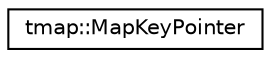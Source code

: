 digraph "Graphical Class Hierarchy"
{
  edge [fontname="Helvetica",fontsize="10",labelfontname="Helvetica",labelfontsize="10"];
  node [fontname="Helvetica",fontsize="10",shape=record];
  rankdir="LR";
  Node0 [label="tmap::MapKeyPointer",height=0.2,width=0.4,color="black", fillcolor="white", style="filled",URL="$structtmap_1_1MapKeyPointer.html",tooltip="The pointer map used for pointing to the keys from the sorted hash map. "];
}
